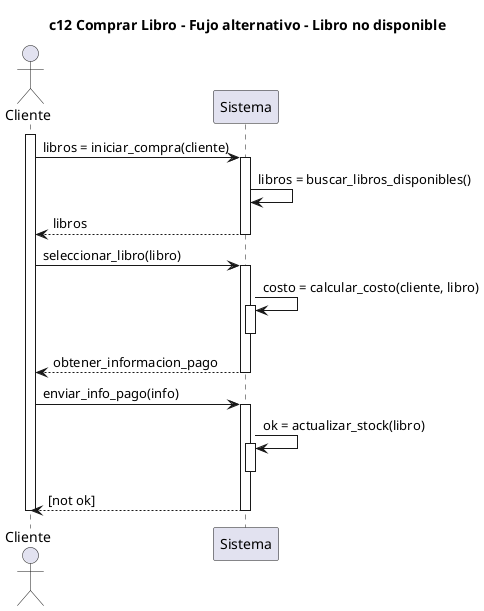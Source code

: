 @startuml


title c12 Comprar Libro - Fujo alternativo - Libro no disponible

actor Cliente as c
participant Sistema as s

activate c
c -> s : libros = iniciar_compra(cliente)
activate s
    s -> s : libros = buscar_libros_disponibles()
    return libros
deactivate s

c -> s : seleccionar_libro(libro)
activate s
    s -> s : costo = calcular_costo(cliente, libro)
    activate s
    deactivate s
    return obtener_informacion_pago
deactivate s

c -> s : enviar_info_pago(info)
activate s
    s -> s : ok = actualizar_stock(libro)
    activate s
    deactivate s

    return [not ok]
deactivate s

deactivate c

@enduml